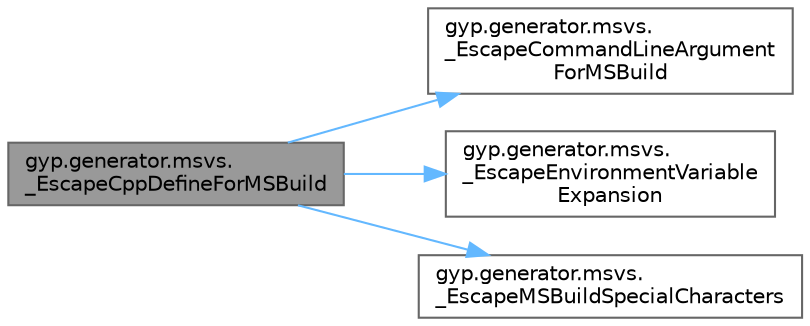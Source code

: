 digraph "gyp.generator.msvs._EscapeCppDefineForMSBuild"
{
 // LATEX_PDF_SIZE
  bgcolor="transparent";
  edge [fontname=Helvetica,fontsize=10,labelfontname=Helvetica,labelfontsize=10];
  node [fontname=Helvetica,fontsize=10,shape=box,height=0.2,width=0.4];
  rankdir="LR";
  Node1 [id="Node000001",label="gyp.generator.msvs.\l_EscapeCppDefineForMSBuild",height=0.2,width=0.4,color="gray40", fillcolor="grey60", style="filled", fontcolor="black",tooltip=" "];
  Node1 -> Node2 [id="edge4_Node000001_Node000002",color="steelblue1",style="solid",tooltip=" "];
  Node2 [id="Node000002",label="gyp.generator.msvs.\l_EscapeCommandLineArgument\lForMSBuild",height=0.2,width=0.4,color="grey40", fillcolor="white", style="filled",URL="$namespacegyp_1_1generator_1_1msvs.html#ad9f9351dd2568b01eff7a5511ce9ca83",tooltip=" "];
  Node1 -> Node3 [id="edge5_Node000001_Node000003",color="steelblue1",style="solid",tooltip=" "];
  Node3 [id="Node000003",label="gyp.generator.msvs.\l_EscapeEnvironmentVariable\lExpansion",height=0.2,width=0.4,color="grey40", fillcolor="white", style="filled",URL="$namespacegyp_1_1generator_1_1msvs.html#a38343554afe8459470be5cf9607f5b1e",tooltip=" "];
  Node1 -> Node4 [id="edge6_Node000001_Node000004",color="steelblue1",style="solid",tooltip=" "];
  Node4 [id="Node000004",label="gyp.generator.msvs.\l_EscapeMSBuildSpecialCharacters",height=0.2,width=0.4,color="grey40", fillcolor="white", style="filled",URL="$namespacegyp_1_1generator_1_1msvs.html#a2e88a9692141539f04c16cfdf7a31c45",tooltip=" "];
}
